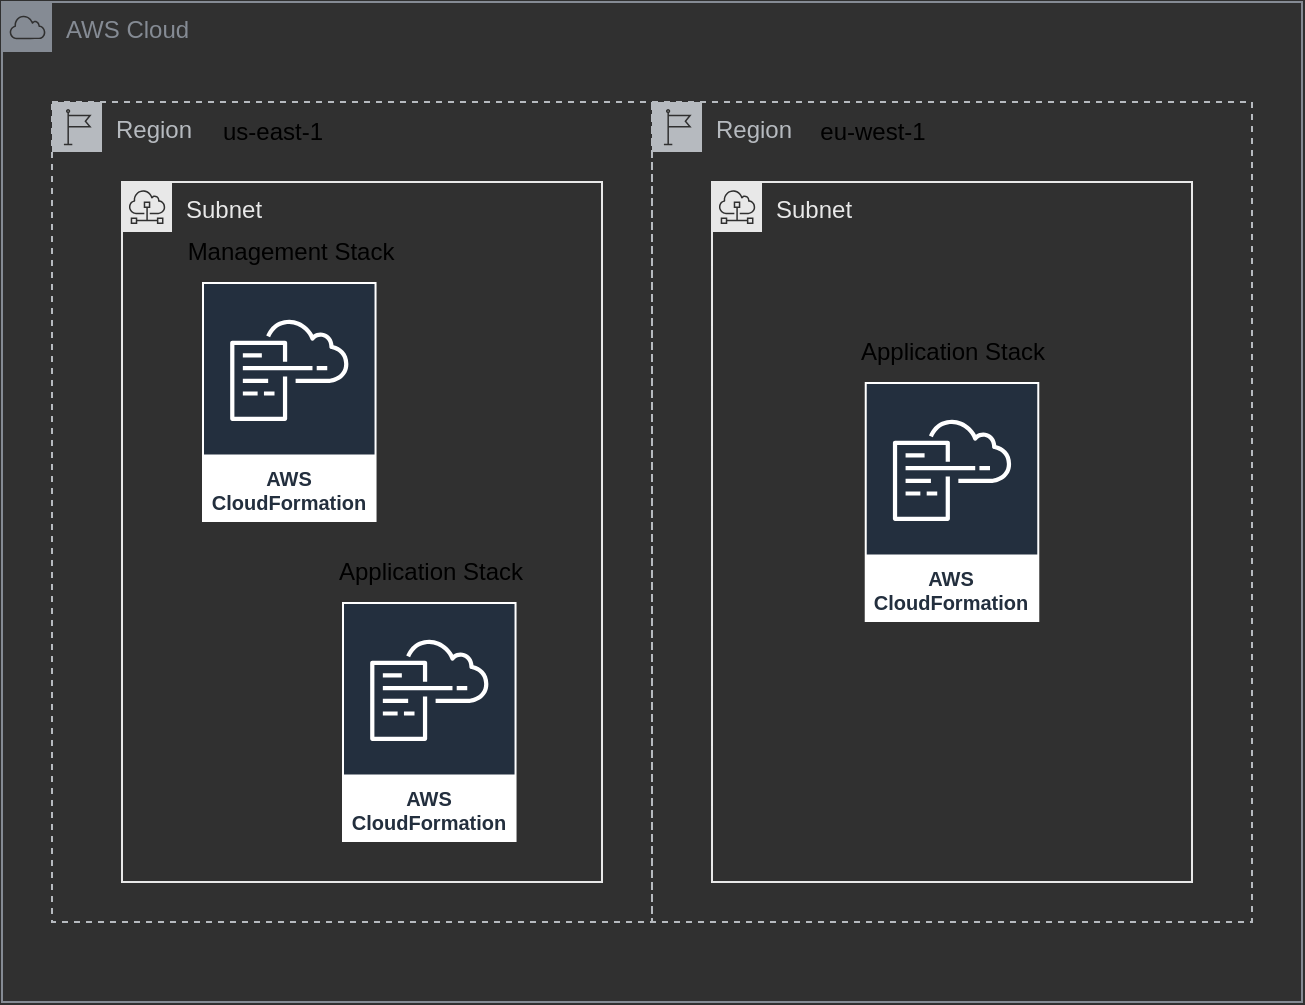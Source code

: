 <mxfile version="20.8.10" type="device"><diagram name="Page-1" id="9KD9hPA7X7ICzIaEDyxo"><mxGraphModel dx="954" dy="699" grid="1" gridSize="10" guides="1" tooltips="1" connect="1" arrows="1" fold="1" page="1" pageScale="1" pageWidth="850" pageHeight="1100" background="#303030" math="0" shadow="0"><root><mxCell id="0"/><mxCell id="1" parent="0"/><mxCell id="zVUGw3Oq0SxsI9RGdvyA-1" value="AWS Cloud" style="sketch=0;outlineConnect=0;gradientColor=none;html=1;whiteSpace=wrap;fontSize=12;fontStyle=0;shape=mxgraph.aws4.group;grIcon=mxgraph.aws4.group_aws_cloud;strokeColor=#858B94;fillColor=none;verticalAlign=top;align=left;spacingLeft=30;fontColor=#858B94;dashed=0;" vertex="1" parent="1"><mxGeometry x="100" y="110" width="650" height="500" as="geometry"/></mxCell><mxCell id="zVUGw3Oq0SxsI9RGdvyA-2" value="Region" style="sketch=0;outlineConnect=0;gradientColor=none;html=1;whiteSpace=wrap;fontSize=12;fontStyle=0;shape=mxgraph.aws4.group;grIcon=mxgraph.aws4.group_region;strokeColor=#B6BABF;fillColor=none;verticalAlign=top;align=left;spacingLeft=30;fontColor=#B6BABF;dashed=1;" vertex="1" parent="1"><mxGeometry x="125" y="160" width="300" height="410" as="geometry"/></mxCell><mxCell id="zVUGw3Oq0SxsI9RGdvyA-3" value="Region" style="sketch=0;outlineConnect=0;gradientColor=none;html=1;whiteSpace=wrap;fontSize=12;fontStyle=0;shape=mxgraph.aws4.group;grIcon=mxgraph.aws4.group_region;strokeColor=#B6BABF;fillColor=none;verticalAlign=top;align=left;spacingLeft=30;fontColor=#B6BABF;dashed=1;" vertex="1" parent="1"><mxGeometry x="425" y="160" width="300" height="410" as="geometry"/></mxCell><mxCell id="zVUGw3Oq0SxsI9RGdvyA-4" value="Subnet" style="sketch=0;outlineConnect=0;gradientColor=none;html=1;whiteSpace=wrap;fontSize=12;fontStyle=0;shape=mxgraph.aws4.group;grIcon=mxgraph.aws4.group_subnet;strokeColor=#E8E8E8;fillColor=none;verticalAlign=top;align=left;spacingLeft=30;fontColor=#E8E8E8;dashed=0;" vertex="1" parent="1"><mxGeometry x="160" y="200" width="240" height="350" as="geometry"/></mxCell><mxCell id="zVUGw3Oq0SxsI9RGdvyA-5" value="Subnet" style="sketch=0;outlineConnect=0;gradientColor=none;html=1;whiteSpace=wrap;fontSize=12;fontStyle=0;shape=mxgraph.aws4.group;grIcon=mxgraph.aws4.group_subnet;strokeColor=#E8E8E8;fillColor=none;verticalAlign=top;align=left;spacingLeft=30;fontColor=#E8E8E8;dashed=0;" vertex="1" parent="1"><mxGeometry x="455" y="200" width="240" height="350" as="geometry"/></mxCell><mxCell id="zVUGw3Oq0SxsI9RGdvyA-6" value="us-east-1" style="text;html=1;align=center;verticalAlign=middle;resizable=0;points=[];autosize=1;strokeColor=none;fillColor=none;" vertex="1" parent="1"><mxGeometry x="200" y="160" width="70" height="30" as="geometry"/></mxCell><mxCell id="zVUGw3Oq0SxsI9RGdvyA-7" value="eu-west-1" style="text;html=1;align=center;verticalAlign=middle;resizable=0;points=[];autosize=1;strokeColor=none;fillColor=none;" vertex="1" parent="1"><mxGeometry x="495" y="160" width="80" height="30" as="geometry"/></mxCell><mxCell id="zVUGw3Oq0SxsI9RGdvyA-8" value="AWS CloudFormation" style="sketch=0;outlineConnect=0;fontColor=#232F3E;gradientColor=none;strokeColor=#ffffff;fillColor=#232F3E;dashed=0;verticalLabelPosition=middle;verticalAlign=bottom;align=center;html=1;whiteSpace=wrap;fontSize=10;fontStyle=1;spacing=3;shape=mxgraph.aws4.productIcon;prIcon=mxgraph.aws4.cloudformation;aspect=fixed;" vertex="1" parent="1"><mxGeometry x="200" y="250" width="87.27" height="120" as="geometry"/></mxCell><mxCell id="zVUGw3Oq0SxsI9RGdvyA-9" value="AWS CloudFormation" style="sketch=0;outlineConnect=0;fontColor=#232F3E;gradientColor=none;strokeColor=#ffffff;fillColor=#232F3E;dashed=0;verticalLabelPosition=middle;verticalAlign=bottom;align=center;html=1;whiteSpace=wrap;fontSize=10;fontStyle=1;spacing=3;shape=mxgraph.aws4.productIcon;prIcon=mxgraph.aws4.cloudformation;aspect=fixed;" vertex="1" parent="1"><mxGeometry x="270" y="410" width="87.27" height="120" as="geometry"/></mxCell><mxCell id="zVUGw3Oq0SxsI9RGdvyA-10" value="AWS CloudFormation" style="sketch=0;outlineConnect=0;fontColor=#232F3E;gradientColor=none;strokeColor=#ffffff;fillColor=#232F3E;dashed=0;verticalLabelPosition=middle;verticalAlign=bottom;align=center;html=1;whiteSpace=wrap;fontSize=10;fontStyle=1;spacing=3;shape=mxgraph.aws4.productIcon;prIcon=mxgraph.aws4.cloudformation;aspect=fixed;" vertex="1" parent="1"><mxGeometry x="531.37" y="300" width="87.27" height="120" as="geometry"/></mxCell><mxCell id="zVUGw3Oq0SxsI9RGdvyA-11" value="Management Stack" style="text;html=1;align=center;verticalAlign=middle;resizable=0;points=[];autosize=1;strokeColor=none;fillColor=none;" vertex="1" parent="1"><mxGeometry x="178.64" y="220" width="130" height="30" as="geometry"/></mxCell><mxCell id="zVUGw3Oq0SxsI9RGdvyA-12" value="Application Stack" style="text;html=1;align=center;verticalAlign=middle;resizable=0;points=[];autosize=1;strokeColor=none;fillColor=none;" vertex="1" parent="1"><mxGeometry x="253.64" y="380" width="120" height="30" as="geometry"/></mxCell><mxCell id="zVUGw3Oq0SxsI9RGdvyA-13" value="Application Stack" style="text;html=1;align=center;verticalAlign=middle;resizable=0;points=[];autosize=1;strokeColor=none;fillColor=none;" vertex="1" parent="1"><mxGeometry x="515.01" y="270" width="120" height="30" as="geometry"/></mxCell></root></mxGraphModel></diagram></mxfile>